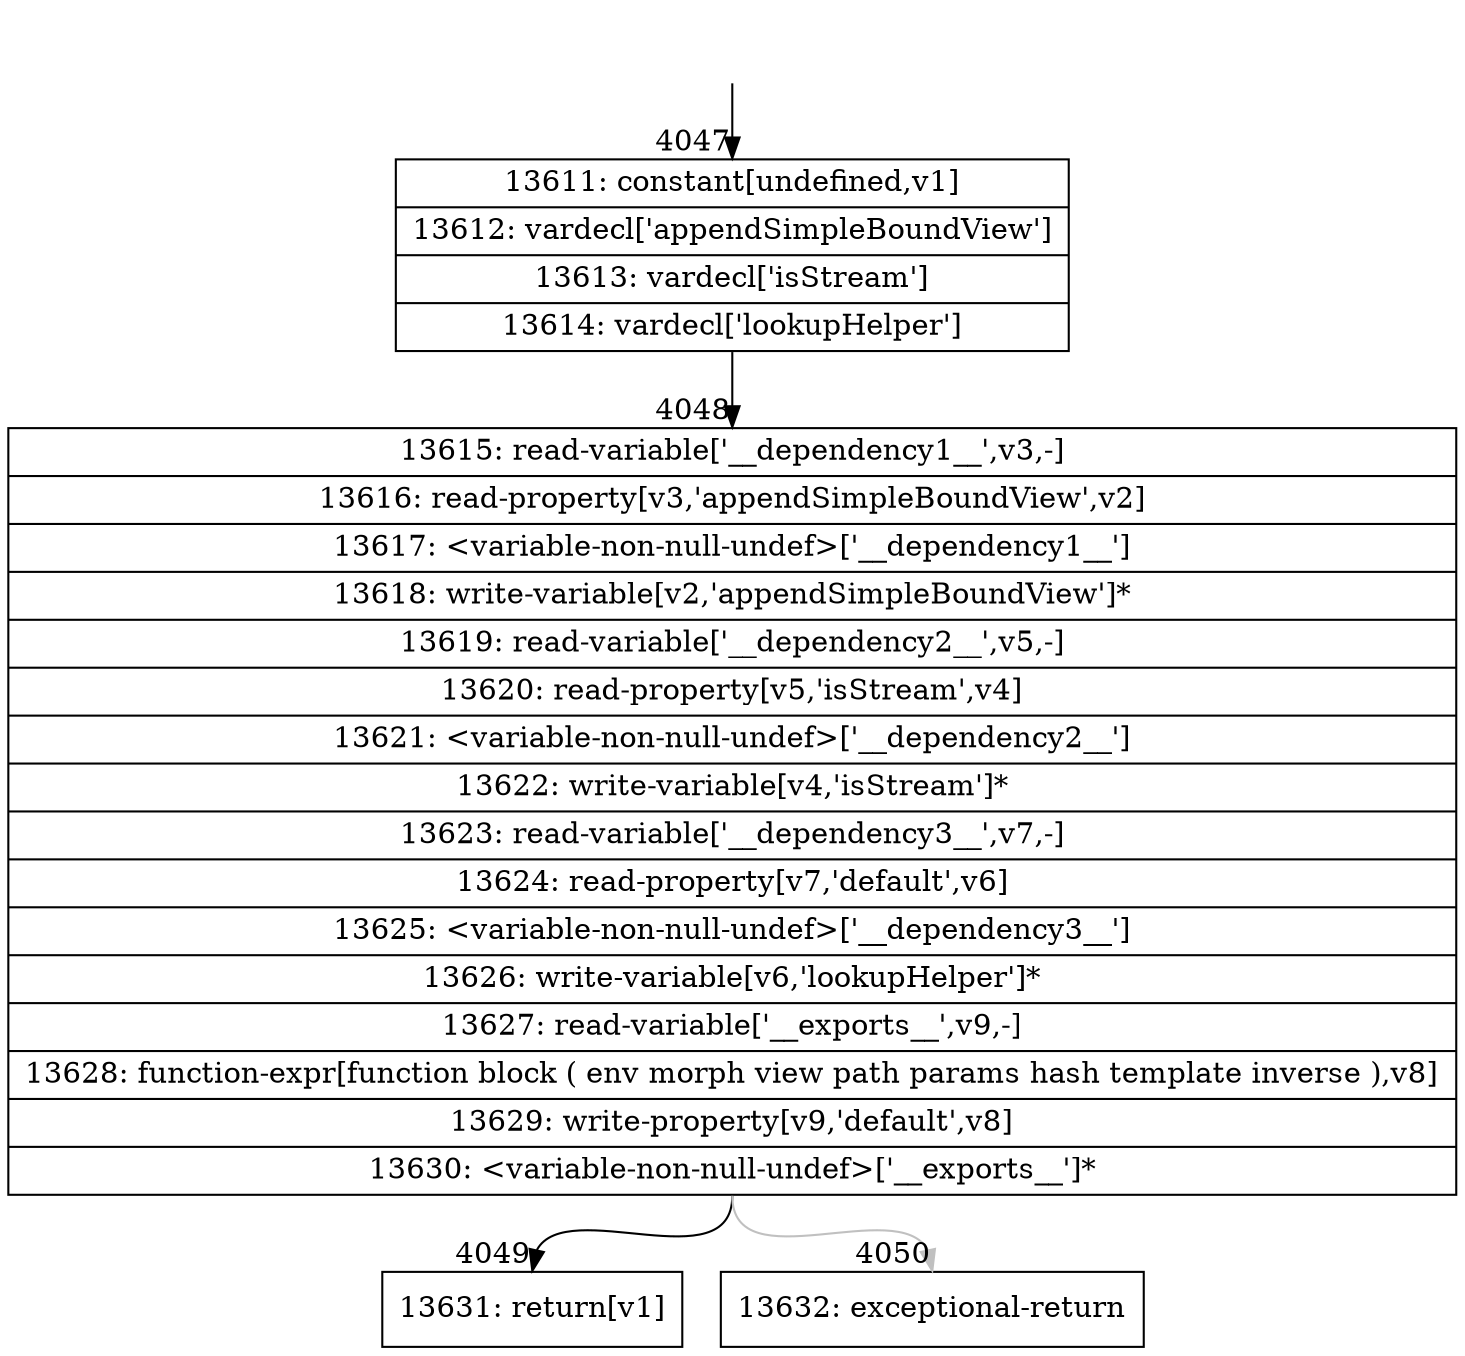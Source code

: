 digraph {
rankdir="TD"
BB_entry318[shape=none,label=""];
BB_entry318 -> BB4047 [tailport=s, headport=n, headlabel="    4047"]
BB4047 [shape=record label="{13611: constant[undefined,v1]|13612: vardecl['appendSimpleBoundView']|13613: vardecl['isStream']|13614: vardecl['lookupHelper']}" ] 
BB4047 -> BB4048 [tailport=s, headport=n, headlabel="      4048"]
BB4048 [shape=record label="{13615: read-variable['__dependency1__',v3,-]|13616: read-property[v3,'appendSimpleBoundView',v2]|13617: \<variable-non-null-undef\>['__dependency1__']|13618: write-variable[v2,'appendSimpleBoundView']*|13619: read-variable['__dependency2__',v5,-]|13620: read-property[v5,'isStream',v4]|13621: \<variable-non-null-undef\>['__dependency2__']|13622: write-variable[v4,'isStream']*|13623: read-variable['__dependency3__',v7,-]|13624: read-property[v7,'default',v6]|13625: \<variable-non-null-undef\>['__dependency3__']|13626: write-variable[v6,'lookupHelper']*|13627: read-variable['__exports__',v9,-]|13628: function-expr[function block ( env morph view path params hash template inverse ),v8]|13629: write-property[v9,'default',v8]|13630: \<variable-non-null-undef\>['__exports__']*}" ] 
BB4048 -> BB4049 [tailport=s, headport=n, headlabel="      4049"]
BB4048 -> BB4050 [tailport=s, headport=n, color=gray, headlabel="      4050"]
BB4049 [shape=record label="{13631: return[v1]}" ] 
BB4050 [shape=record label="{13632: exceptional-return}" ] 
//#$~ 7801
}
